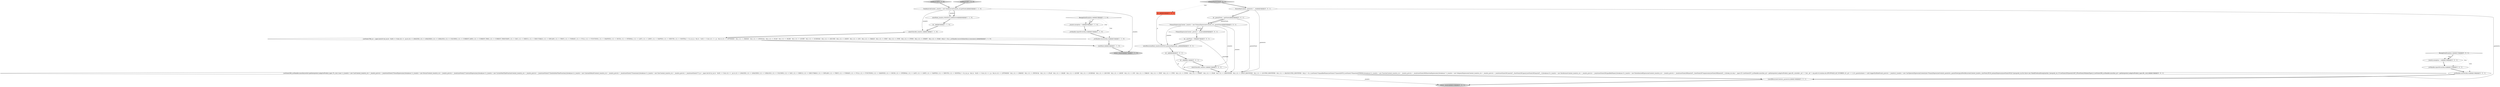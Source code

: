 digraph {
6 [style = filled, label = "int _la@@@5@@@['1', '1', '0']", fillcolor = white, shape = ellipse image = "AAA0AAABBB1BBB"];
26 [style = filled, label = "int _alt@@@11@@@['0', '0', '1']", fillcolor = white, shape = ellipse image = "AAA0AAABBB3BBB"];
24 [style = filled, label = "enterOuterAlt(_localctx,1)@@@12@@@['0', '0', '1']", fillcolor = white, shape = ellipse image = "AAA0AAABBB3BBB"];
12 [style = filled, label = "nonReserved['0', '1', '0']", fillcolor = lightgray, shape = diamond image = "AAA0AAABBB2BBB"];
20 [style = filled, label = "_localctx.exception = re@@@136@@@['0', '0', '1']", fillcolor = white, shape = ellipse image = "AAA0AAABBB3BBB"];
9 [style = filled, label = "enterOuterAlt(_localctx,1)@@@7@@@['1', '1', '0']", fillcolor = white, shape = ellipse image = "AAA0AAABBB1BBB"];
19 [style = filled, label = "enterRecursionRule(_localctx,60,RULE_primaryExpression,_p)@@@8@@@['0', '0', '1']", fillcolor = white, shape = ellipse image = "AAA0AAABBB3BBB"];
1 [style = filled, label = "RecognitionException re@@@19@@@['1', '1', '0']", fillcolor = white, shape = diamond image = "AAA0AAABBB1BBB"];
0 [style = filled, label = "NonReservedContext _localctx = new NonReservedContext(_ctx,getState())@@@3@@@['1', '1', '0']", fillcolor = white, shape = ellipse image = "AAA0AAABBB1BBB"];
28 [style = filled, label = "_errHandler.recover(this,re)@@@138@@@['0', '0', '1']", fillcolor = white, shape = ellipse image = "AAA0AAABBB3BBB"];
5 [style = filled, label = "enterRule(_localctx,106,RULE_nonReserved)@@@4@@@['1', '1', '0']", fillcolor = white, shape = ellipse image = "AAA0AAABBB1BBB"];
22 [style = filled, label = "_errHandler.reportError(this,re)@@@137@@@['0', '0', '1']", fillcolor = white, shape = ellipse image = "AAA0AAABBB3BBB"];
10 [style = filled, label = "{setState(766)_la = _input.LA(1)if (!((((_la) & ~0x3f) == 0 && ((1L << _la) & ((1L << ANALYZE) | (1L << ANALYZED) | (1L << CATALOGS) | (1L << COLUMNS) | (1L << CURRENT_DATE) | (1L << CURRENT_TIME) | (1L << CURRENT_TIMESTAMP) | (1L << DAY) | (1L << DEBUG) | (1L << EXECUTABLE) | (1L << EXPLAIN) | (1L << FIRST) | (1L << FORMAT) | (1L << FULL) | (1L << FUNCTIONS) | (1L << GRAPHVIZ) | (1L << HOUR) | (1L << INTERVAL) | (1L << LAST) | (1L << LIMIT) | (1L << MAPPED) | (1L << MINUTE) | (1L << MONTH))) != 0) || ((((_la - 64)) & ~0x3f) == 0 && ((1L << (_la - 64)) & ((1L << (OPTIMIZED - 64)) | (1L << (PARSED - 64)) | (1L << (PHYSICAL - 64)) | (1L << (PLAN - 64)) | (1L << (RLIKE - 64)) | (1L << (QUERY - 64)) | (1L << (SCHEMAS - 64)) | (1L << (SECOND - 64)) | (1L << (SHOW - 64)) | (1L << (SYS - 64)) | (1L << (TABLES - 64)) | (1L << (TEXT - 64)) | (1L << (TYPE - 64)) | (1L << (TYPES - 64)) | (1L << (VERIFY - 64)) | (1L << (YEAR - 64)))) != 0))) {_errHandler.recoverInline(this)}{consume()}}@@@8@@@['1', '1', '0']", fillcolor = white, shape = ellipse image = "AAA0AAABBB1BBB"];
3 [style = filled, label = "return _localctx@@@27@@@['1', '1', '0']", fillcolor = lightgray, shape = ellipse image = "AAA0AAABBB1BBB"];
18 [style = filled, label = "RecognitionException re@@@135@@@['0', '0', '1']", fillcolor = white, shape = diamond image = "AAA0AAABBB3BBB"];
27 [style = filled, label = "{setState(590)_errHandler.sync(this)switch (getInterpreter().adaptivePredict(_input,79,_ctx)) {case 1:{_localctx = new CastContext(_localctx)_ctx = _localctx_prevctx = _localctxsetState(570)castExpression()}breakcase 2:{_localctx = new ExtractContext(_localctx)_ctx = _localctx_prevctx = _localctxsetState(571)extractExpression()}breakcase 3:{_localctx = new CurrentDateTimeFunctionContext(_localctx)_ctx = _localctx_prevctx = _localctxsetState(572)builtinDateTimeFunction()}breakcase 4:{_localctx = new ConstantDefaultContext(_localctx)_ctx = _localctx_prevctx = _localctxsetState(573)constant()}breakcase 5:{_localctx = new StarContext(_localctx)_ctx = _localctx_prevctx = _localctxsetState(577)_la = _input.LA(1)if ((((_la) & ~0x3f) == 0 && ((1L << _la) & ((1L << ANALYZE) | (1L << ANALYZED) | (1L << CATALOGS) | (1L << COLUMNS) | (1L << DAY) | (1L << DEBUG) | (1L << EXECUTABLE) | (1L << EXPLAIN) | (1L << FIRST) | (1L << FORMAT) | (1L << FULL) | (1L << FUNCTIONS) | (1L << GRAPHVIZ) | (1L << HOUR) | (1L << INTERVAL) | (1L << LAST) | (1L << LIMIT) | (1L << MAPPED) | (1L << MINUTE) | (1L << MONTH))) != 0) || ((((_la - 64)) & ~0x3f) == 0 && ((1L << (_la - 64)) & ((1L << (OPTIMIZED - 64)) | (1L << (PARSED - 64)) | (1L << (PHYSICAL - 64)) | (1L << (PLAN - 64)) | (1L << (RLIKE - 64)) | (1L << (QUERY - 64)) | (1L << (SCHEMAS - 64)) | (1L << (SECOND - 64)) | (1L << (SHOW - 64)) | (1L << (SYS - 64)) | (1L << (TABLES - 64)) | (1L << (TEXT - 64)) | (1L << (TYPE - 64)) | (1L << (TYPES - 64)) | (1L << (VERIFY - 64)) | (1L << (YEAR - 64)) | (1L << (IDENTIFIER - 64)) | (1L << (DIGIT_IDENTIFIER - 64)) | (1L << (QUOTED_IDENTIFIER - 64)) | (1L << (BACKQUOTED_IDENTIFIER - 64)))) != 0)) {{setState(574)qualifiedName()setState(575)match(DOT)}}setState(579)match(ASTERISK)}breakcase 6:{_localctx = new FunctionContext(_localctx)_ctx = _localctx_prevctx = _localctxsetState(580)functionExpression()}breakcase 7:{_localctx = new SubqueryExpressionContext(_localctx)_ctx = _localctx_prevctx = _localctxsetState(581)match(T__0)setState(582)query()setState(583)match(T__1)}breakcase 8:{_localctx = new DereferenceContext(_localctx)_ctx = _localctx_prevctx = _localctxsetState(585)qualifiedName()}breakcase 9:{_localctx = new ParenthesizedExpressionContext(_localctx)_ctx = _localctx_prevctx = _localctxsetState(586)match(T__0)setState(587)expression()setState(588)match(T__1)}break_ctx.stop = _input.LT(-1)setState(597)_errHandler.sync(this)_alt = getInterpreter().adaptivePredict(_input,80,_ctx)while (_alt != 2 && _alt != org.antlr.v4.runtime.atn.ATN.INVALID_ALT_NUMBER) {if (_alt == 1) {if (_parseListeners != null) triggerExitRuleEvent()_prevctx = _localctx{{_localctx = new CastOperatorExpressionContext(new PrimaryExpressionContext(_parentctx,_parentState))pushNewRecursionContext(_localctx,_startState,RULE_primaryExpression)setState(592)if (!(precpred(_ctx,9))) throw new FailedPredicateException(this,\"precpred(_ctx, 9)\")setState(593)match(CAST_OP)setState(594)dataType()}}}setState(599)_errHandler.sync(this)_alt = getInterpreter().adaptivePredict(_input,80,_ctx)}}@@@13@@@['0', '0', '1']", fillcolor = white, shape = ellipse image = "AAA0AAABBB3BBB"];
17 [style = filled, label = "return _localctx@@@143@@@['0', '0', '1']", fillcolor = lightgray, shape = ellipse image = "AAA0AAABBB3BBB"];
8 [style = filled, label = "nonReserved['1', '0', '0']", fillcolor = lightgray, shape = diamond image = "AAA0AAABBB1BBB"];
13 [style = filled, label = "PrimaryExpressionContext _prevctx = _localctx@@@6@@@['0', '0', '1']", fillcolor = white, shape = ellipse image = "AAA0AAABBB3BBB"];
29 [style = filled, label = "int _p@@@2@@@['0', '0', '1']", fillcolor = tomato, shape = box image = "AAA0AAABBB3BBB"];
21 [style = filled, label = "PrimaryExpressionContext _localctx = new PrimaryExpressionContext(_ctx,_parentState)@@@5@@@['0', '0', '1']", fillcolor = white, shape = ellipse image = "AAA0AAABBB3BBB"];
7 [style = filled, label = "_errHandler.recover(this,re)@@@22@@@['1', '1', '0']", fillcolor = white, shape = ellipse image = "AAA0AAABBB1BBB"];
25 [style = filled, label = "ParserRuleContext _parentctx = _ctx@@@3@@@['0', '0', '1']", fillcolor = white, shape = ellipse image = "AAA0AAABBB3BBB"];
30 [style = filled, label = "int _parentState = getState()@@@4@@@['0', '0', '1']", fillcolor = white, shape = ellipse image = "AAA0AAABBB3BBB"];
4 [style = filled, label = "_errHandler.reportError(this,re)@@@21@@@['1', '1', '0']", fillcolor = white, shape = ellipse image = "AAA0AAABBB1BBB"];
2 [style = filled, label = "_localctx.exception = re@@@20@@@['1', '1', '0']", fillcolor = white, shape = ellipse image = "AAA0AAABBB1BBB"];
15 [style = filled, label = "int _la@@@9@@@['0', '0', '1']", fillcolor = white, shape = ellipse image = "AAA0AAABBB3BBB"];
23 [style = filled, label = "primaryExpression['0', '0', '1']", fillcolor = lightgray, shape = diamond image = "AAA0AAABBB3BBB"];
11 [style = filled, label = "{exitRule()}@@@24@@@['1', '1', '0']", fillcolor = white, shape = ellipse image = "AAA0AAABBB1BBB"];
16 [style = filled, label = "int _startState = 60@@@7@@@['0', '0', '1']", fillcolor = white, shape = ellipse image = "AAA0AAABBB3BBB"];
14 [style = filled, label = "{unrollRecursionContexts(_parentctx)}@@@140@@@['0', '0', '1']", fillcolor = white, shape = ellipse image = "AAA0AAABBB3BBB"];
12->0 [style = bold, label=""];
11->3 [style = bold, label=""];
26->24 [style = bold, label=""];
27->14 [style = bold, label=""];
14->17 [style = bold, label=""];
0->3 [style = solid, label="_localctx"];
18->20 [style = dotted, label="true"];
23->25 [style = bold, label=""];
25->27 [style = solid, label="_parentctx"];
21->24 [style = solid, label="_localctx"];
2->4 [style = bold, label=""];
4->7 [style = bold, label=""];
18->20 [style = bold, label=""];
30->21 [style = bold, label=""];
8->0 [style = bold, label=""];
16->27 [style = solid, label="_startState"];
27->17 [style = solid, label="_localctx"];
16->19 [style = bold, label=""];
21->27 [style = solid, label="_localctx"];
1->7 [style = dotted, label="true"];
20->22 [style = bold, label=""];
19->15 [style = bold, label=""];
21->19 [style = solid, label="_localctx"];
0->5 [style = solid, label="_localctx"];
10->11 [style = bold, label=""];
25->14 [style = solid, label="_parentctx"];
7->11 [style = bold, label=""];
30->27 [style = solid, label="_parentState"];
6->9 [style = bold, label=""];
26->27 [style = solid, label="_alt"];
21->13 [style = solid, label="_localctx"];
30->21 [style = solid, label="_parentState"];
13->16 [style = bold, label=""];
15->26 [style = bold, label=""];
21->13 [style = bold, label=""];
22->28 [style = bold, label=""];
18->28 [style = dotted, label="true"];
1->2 [style = dotted, label="true"];
24->27 [style = bold, label=""];
0->5 [style = bold, label=""];
23->29 [style = dotted, label="true"];
28->14 [style = bold, label=""];
0->9 [style = solid, label="_localctx"];
25->30 [style = bold, label=""];
1->4 [style = dotted, label="true"];
1->2 [style = bold, label=""];
18->22 [style = dotted, label="true"];
29->19 [style = solid, label="_p"];
5->6 [style = bold, label=""];
9->10 [style = bold, label=""];
15->27 [style = solid, label="_la"];
}
